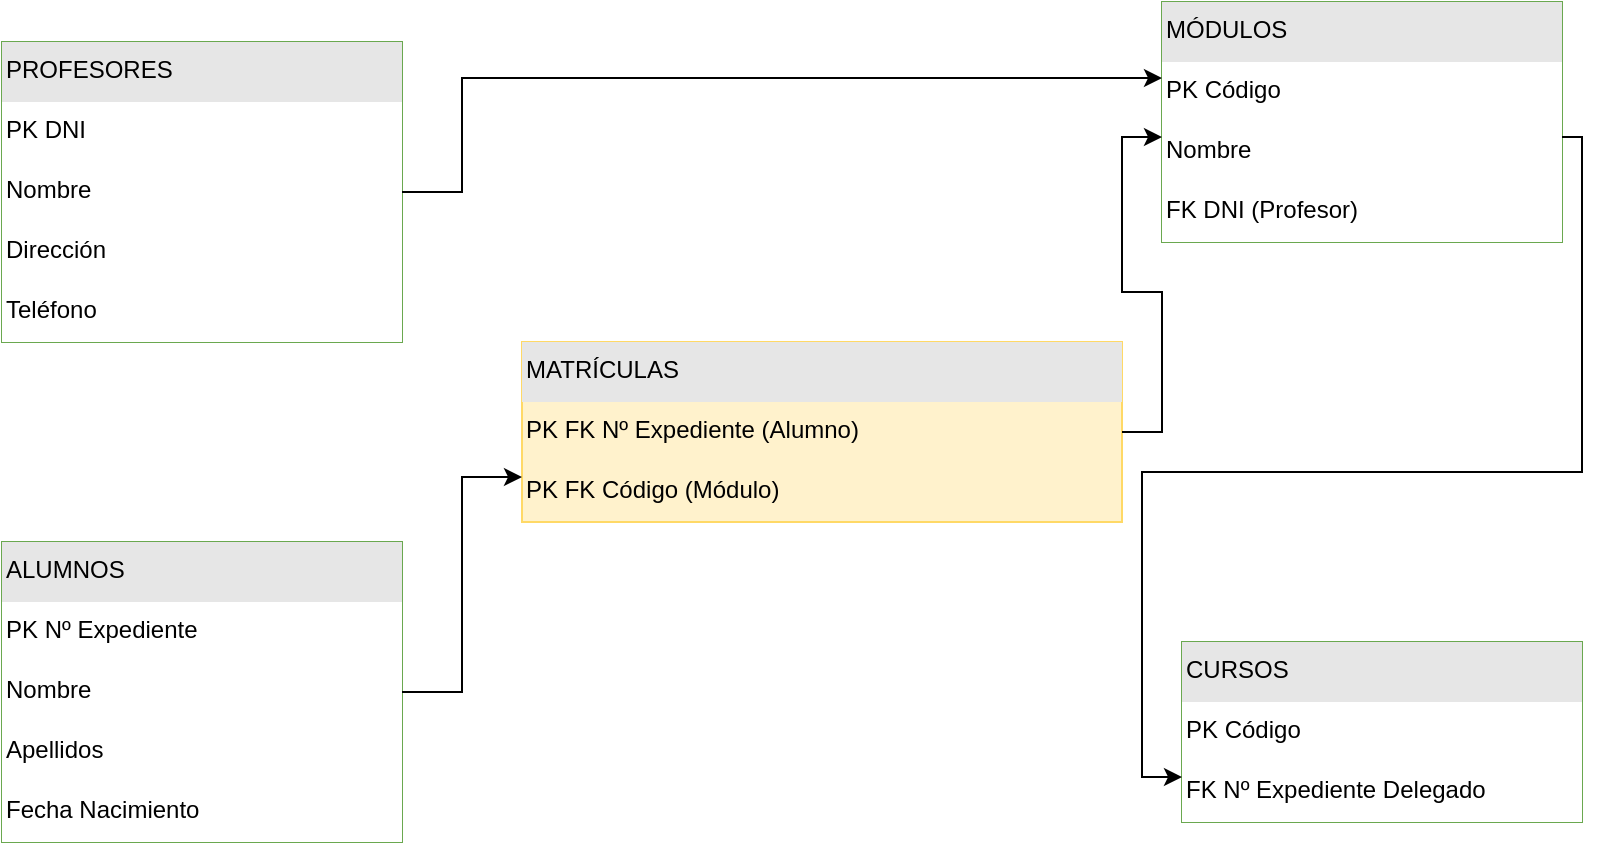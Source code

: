 <mxfile version="24.9.3">
  <diagram name="Ejercicio 2" id="0">
    <mxGraphModel dx="1120" dy="434" grid="1" gridSize="10" guides="1" tooltips="1" connect="1" arrows="1" fold="1" page="1" pageScale="1" pageWidth="850" pageHeight="1100" math="0" shadow="0">
      <root>
        <mxCell id="0" />
        <mxCell id="1" parent="0" />
        <mxCell id="2" value="" style="shape=rectangle;whiteSpace=wrap;html=1;fillColor=#D9EAD3;strokeColor=#6AA84F;" parent="1" vertex="1">
          <mxGeometry x="50" y="50" width="200" height="150" as="geometry" />
        </mxCell>
        <mxCell id="3" value="PROFESORES" style="text;html=1;stroke=none;fillColor=#E6E6E6;" parent="2" vertex="1">
          <mxGeometry width="200" height="30" as="geometry" />
        </mxCell>
        <mxCell id="4" value="PK DNI" style="text;html=1;fillColor=#FFFFFF;" parent="2" vertex="1">
          <mxGeometry y="30" width="200" height="30" as="geometry" />
        </mxCell>
        <mxCell id="5" value="Nombre" style="text;html=1;fillColor=#FFFFFF;" parent="2" vertex="1">
          <mxGeometry y="60" width="200" height="30" as="geometry" />
        </mxCell>
        <mxCell id="6" value="Dirección" style="text;html=1;fillColor=#FFFFFF;" parent="2" vertex="1">
          <mxGeometry y="90" width="200" height="30" as="geometry" />
        </mxCell>
        <mxCell id="7" value="Teléfono" style="text;html=1;fillColor=#FFFFFF;" parent="2" vertex="1">
          <mxGeometry y="120" width="200" height="30" as="geometry" />
        </mxCell>
        <mxCell id="8" value="" style="shape=rectangle;whiteSpace=wrap;html=1;fillColor=#D9EAD3;strokeColor=#6AA84F;" parent="1" vertex="1">
          <mxGeometry x="630" y="30" width="200" height="120" as="geometry" />
        </mxCell>
        <mxCell id="9" value="MÓDULOS" style="text;html=1;stroke=none;fillColor=#E6E6E6;" parent="8" vertex="1">
          <mxGeometry width="200" height="30" as="geometry" />
        </mxCell>
        <mxCell id="10" value="PK Código" style="text;html=1;fillColor=#FFFFFF;" parent="8" vertex="1">
          <mxGeometry y="30" width="200" height="30" as="geometry" />
        </mxCell>
        <mxCell id="11" value="Nombre" style="text;html=1;fillColor=#FFFFFF;" parent="8" vertex="1">
          <mxGeometry y="60" width="200" height="30" as="geometry" />
        </mxCell>
        <mxCell id="12" value="FK DNI (Profesor)" style="text;html=1;fillColor=#FFFFFF;" parent="8" vertex="1">
          <mxGeometry y="90" width="200" height="30" as="geometry" />
        </mxCell>
        <mxCell id="13" value="" style="shape=rectangle;whiteSpace=wrap;html=1;fillColor=#D9EAD3;strokeColor=#6AA84F;" parent="1" vertex="1">
          <mxGeometry x="50" y="300" width="200" height="150" as="geometry" />
        </mxCell>
        <mxCell id="14" value="ALUMNOS" style="text;html=1;stroke=none;fillColor=#E6E6E6;" parent="13" vertex="1">
          <mxGeometry width="200" height="30" as="geometry" />
        </mxCell>
        <mxCell id="15" value="PK Nº Expediente" style="text;html=1;fillColor=#FFFFFF;" parent="13" vertex="1">
          <mxGeometry y="30" width="200" height="30" as="geometry" />
        </mxCell>
        <mxCell id="16" value="Nombre" style="text;html=1;fillColor=#FFFFFF;" parent="13" vertex="1">
          <mxGeometry y="60" width="200" height="30" as="geometry" />
        </mxCell>
        <mxCell id="17" value="Apellidos" style="text;html=1;fillColor=#FFFFFF;" parent="13" vertex="1">
          <mxGeometry y="90" width="200" height="30" as="geometry" />
        </mxCell>
        <mxCell id="18" value="Fecha Nacimiento" style="text;html=1;fillColor=#FFFFFF;" parent="13" vertex="1">
          <mxGeometry y="120" width="200" height="30" as="geometry" />
        </mxCell>
        <mxCell id="19" value="" style="shape=rectangle;whiteSpace=wrap;html=1;fillColor=#FFF2CC;strokeColor=#FFD966;" parent="1" vertex="1">
          <mxGeometry x="310" y="200" width="300" height="90" as="geometry" />
        </mxCell>
        <mxCell id="20" value="MATRÍCULAS" style="text;html=1;stroke=none;fillColor=#E6E6E6;" parent="19" vertex="1">
          <mxGeometry width="300" height="30" as="geometry" />
        </mxCell>
        <mxCell id="21" value="PK FK Nº Expediente (Alumno)" style="text;html=1;" parent="19" vertex="1">
          <mxGeometry y="30" width="300" height="30" as="geometry" />
        </mxCell>
        <mxCell id="22" value="PK FK Código (Módulo)" style="text;html=1;" parent="19" vertex="1">
          <mxGeometry y="60" width="300" height="30" as="geometry" />
        </mxCell>
        <mxCell id="23" value="" style="shape=rectangle;whiteSpace=wrap;html=1;fillColor=#D9EAD3;strokeColor=#6AA84F;" parent="1" vertex="1">
          <mxGeometry x="640" y="350" width="200" height="90" as="geometry" />
        </mxCell>
        <mxCell id="24" value="CURSOS" style="text;html=1;stroke=none;fillColor=#E6E6E6;" parent="23" vertex="1">
          <mxGeometry width="200" height="30" as="geometry" />
        </mxCell>
        <mxCell id="25" value="PK Código" style="text;html=1;fillColor=#FFFFFF;" parent="23" vertex="1">
          <mxGeometry y="30" width="200" height="30" as="geometry" />
        </mxCell>
        <mxCell id="26" value="FK Nº Expediente Delegado" style="text;html=1;fillColor=#FFFFFF;" parent="23" vertex="1">
          <mxGeometry y="60" width="200" height="30" as="geometry" />
        </mxCell>
        <mxCell id="bUgWv3HCtulHkMXxQwXp-28" style="edgeStyle=orthogonalEdgeStyle;rounded=0;orthogonalLoop=1;jettySize=auto;html=1;" parent="1" source="5" edge="1">
          <mxGeometry relative="1" as="geometry">
            <mxPoint x="630" y="68" as="targetPoint" />
            <Array as="points">
              <mxPoint x="280" y="125" />
              <mxPoint x="280" y="68" />
            </Array>
          </mxGeometry>
        </mxCell>
        <mxCell id="bUgWv3HCtulHkMXxQwXp-29" style="edgeStyle=orthogonalEdgeStyle;rounded=0;orthogonalLoop=1;jettySize=auto;html=1;entryX=0;entryY=0.25;entryDx=0;entryDy=0;" parent="1" source="16" target="22" edge="1">
          <mxGeometry relative="1" as="geometry" />
        </mxCell>
        <mxCell id="-mSAcjd4Xik4SxRNcXfH-26" style="edgeStyle=orthogonalEdgeStyle;rounded=0;orthogonalLoop=1;jettySize=auto;html=1;entryX=0;entryY=0.25;entryDx=0;entryDy=0;" parent="1" source="21" target="11" edge="1">
          <mxGeometry relative="1" as="geometry" />
        </mxCell>
        <mxCell id="-mSAcjd4Xik4SxRNcXfH-27" style="edgeStyle=orthogonalEdgeStyle;rounded=0;orthogonalLoop=1;jettySize=auto;html=1;entryX=0;entryY=0.25;entryDx=0;entryDy=0;exitX=1;exitY=0.25;exitDx=0;exitDy=0;" parent="1" source="11" target="26" edge="1">
          <mxGeometry relative="1" as="geometry">
            <Array as="points">
              <mxPoint x="840" y="98" />
              <mxPoint x="840" y="265" />
              <mxPoint x="620" y="265" />
              <mxPoint x="620" y="418" />
            </Array>
          </mxGeometry>
        </mxCell>
      </root>
    </mxGraphModel>
  </diagram>
</mxfile>
